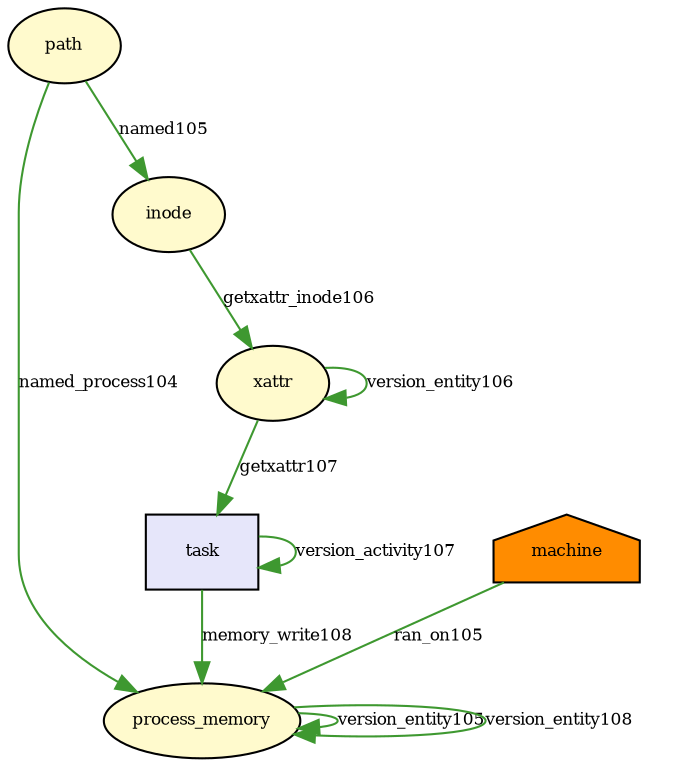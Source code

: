 digraph RGL__DirectedAdjacencyGraph {path[fontsize = 8,label = "path",shape = ellipse, fillcolor="#fffacd", style = filled]

process_memory[fontsize = 8,label = "process_memory",shape = ellipse, fillcolor="#fffacd", style = filled]

path -> process_memory[fontsize = 8,label = "named_process104", color="#3e9830"]

process_memory -> process_memory[fontsize = 8,label = "version_entity105", color="#3e9830"]

machine[fontsize = 8,label = "machine",shape = house, fillcolor="#ff8c00", style = filled]

machine -> process_memory[fontsize = 8,label = "ran_on105", color="#3e9830"]

inode[fontsize = 8,label = "inode",shape = ellipse, fillcolor="#fffacd", style = filled]

path -> inode[fontsize = 8,label = "named105", color="#3e9830"]

xattr[fontsize = 8,label = "xattr",shape = ellipse, fillcolor="#fffacd", style = filled]

xattr -> xattr[fontsize = 8,label = "version_entity106", color="#3e9830"]

inode -> xattr[fontsize = 8,label = "getxattr_inode106", color="#3e9830"]

task[fontsize = 8,label = "task",shape = rectangle, fillcolor="#e6e6fa", style = filled]

task -> task[fontsize = 8,label = "version_activity107", color="#3e9830"]

xattr -> task[fontsize = 8,label = "getxattr107", color="#3e9830"]

process_memory -> process_memory[fontsize = 8,label = "version_entity108", color="#3e9830"]

task -> process_memory[fontsize = 8,label = "memory_write108", color="#3e9830"]

}